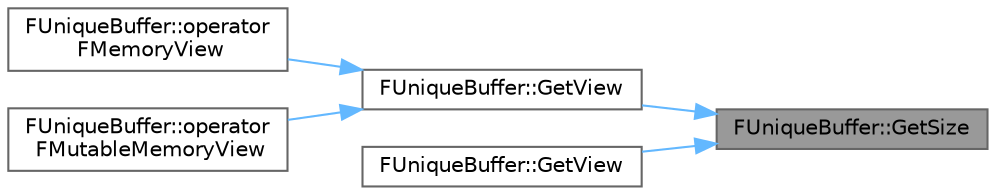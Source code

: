 digraph "FUniqueBuffer::GetSize"
{
 // INTERACTIVE_SVG=YES
 // LATEX_PDF_SIZE
  bgcolor="transparent";
  edge [fontname=Helvetica,fontsize=10,labelfontname=Helvetica,labelfontsize=10];
  node [fontname=Helvetica,fontsize=10,shape=box,height=0.2,width=0.4];
  rankdir="RL";
  Node1 [id="Node000001",label="FUniqueBuffer::GetSize",height=0.2,width=0.4,color="gray40", fillcolor="grey60", style="filled", fontcolor="black",tooltip="Returns the size of the buffer in bytes."];
  Node1 -> Node2 [id="edge1_Node000001_Node000002",dir="back",color="steelblue1",style="solid",tooltip=" "];
  Node2 [id="Node000002",label="FUniqueBuffer::GetView",height=0.2,width=0.4,color="grey40", fillcolor="white", style="filled",URL="$da/d4b/classFUniqueBuffer.html#aa950c417cae1e956038340a104a72a2d",tooltip="Returns a view of the buffer."];
  Node2 -> Node3 [id="edge2_Node000002_Node000003",dir="back",color="steelblue1",style="solid",tooltip=" "];
  Node3 [id="Node000003",label="FUniqueBuffer::operator\l FMemoryView",height=0.2,width=0.4,color="grey40", fillcolor="white", style="filled",URL="$da/d4b/classFUniqueBuffer.html#a3f47850f5f7ad0343bc5ae896c69ec61",tooltip=" "];
  Node2 -> Node4 [id="edge3_Node000002_Node000004",dir="back",color="steelblue1",style="solid",tooltip=" "];
  Node4 [id="Node000004",label="FUniqueBuffer::operator\l FMutableMemoryView",height=0.2,width=0.4,color="grey40", fillcolor="white", style="filled",URL="$da/d4b/classFUniqueBuffer.html#ae82517e7a3715d0152bc11a092471ea6",tooltip=" "];
  Node1 -> Node5 [id="edge4_Node000001_Node000005",dir="back",color="steelblue1",style="solid",tooltip=" "];
  Node5 [id="Node000005",label="FUniqueBuffer::GetView",height=0.2,width=0.4,color="grey40", fillcolor="white", style="filled",URL="$da/d4b/classFUniqueBuffer.html#a1cc2f29cb179021d96b53cebe9ed1fa2",tooltip=" "];
}

